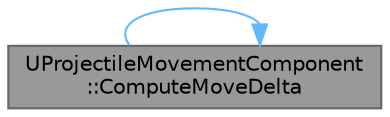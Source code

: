 digraph "UProjectileMovementComponent::ComputeMoveDelta"
{
 // INTERACTIVE_SVG=YES
 // LATEX_PDF_SIZE
  bgcolor="transparent";
  edge [fontname=Helvetica,fontsize=10,labelfontname=Helvetica,labelfontsize=10];
  node [fontname=Helvetica,fontsize=10,shape=box,height=0.2,width=0.4];
  rankdir="LR";
  Node1 [id="Node000001",label="UProjectileMovementComponent\l::ComputeMoveDelta",height=0.2,width=0.4,color="gray40", fillcolor="grey60", style="filled", fontcolor="black",tooltip="Compute the distance we should move in the given time, at a given a velocity."];
  Node1 -> Node1 [id="edge1_Node000001_Node000001",color="steelblue1",style="solid",tooltip=" "];
}

